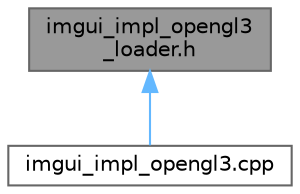 digraph "imgui_impl_opengl3_loader.h"
{
 // LATEX_PDF_SIZE
  bgcolor="transparent";
  edge [fontname=Helvetica,fontsize=10,labelfontname=Helvetica,labelfontsize=10];
  node [fontname=Helvetica,fontsize=10,shape=box,height=0.2,width=0.4];
  Node1 [id="Node000001",label="imgui_impl_opengl3\l_loader.h",height=0.2,width=0.4,color="gray40", fillcolor="grey60", style="filled", fontcolor="black",tooltip=" "];
  Node1 -> Node2 [id="edge1_Node000001_Node000002",dir="back",color="steelblue1",style="solid",tooltip=" "];
  Node2 [id="Node000002",label="imgui_impl_opengl3.cpp",height=0.2,width=0.4,color="grey40", fillcolor="white", style="filled",URL="$imgui__impl__opengl3_8cpp.html",tooltip=" "];
}
